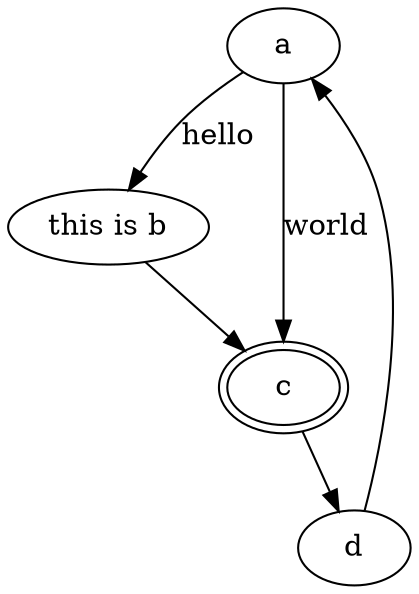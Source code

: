 digraph G2
 {
     a -> b [label="hello"];
     a -> c [label="world"];
     c -> d;
     b -> c;
     d -> a;
     b [label="this is b"];
     c [peripheries=2];
 }